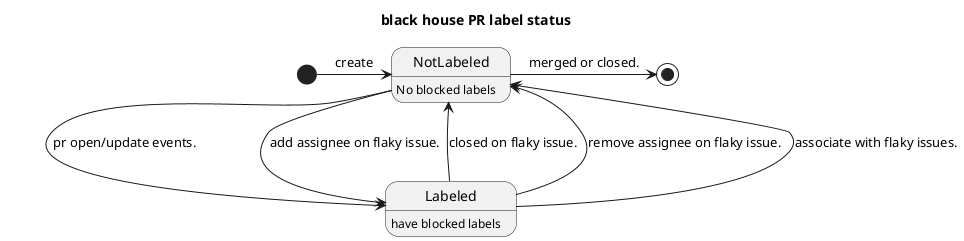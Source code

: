 @startuml pr label status
title black house PR label status

[*] -> NotLabeled: create
NotLabeled: No blocked labels
NotLabeled --> Labeled: pr open/update events.

Labeled: have blocked labels
Labeled --> NotLabeled: closed on flaky issue.
Labeled --> NotLabeled: remove assignee on flaky issue.
NotLabeled --> Labeled: add assignee on flaky issue.
Labeled --> NotLabeled: associate with flaky issues.
NotLabeled -> [*]: merged or closed.
@enduml